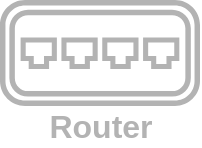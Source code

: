<mxfile version="24.7.17">
  <diagram name="Page-1" id="z6CM7dKWV7shoNMu55cp">
    <mxGraphModel dx="220" dy="131" grid="1" gridSize="10" guides="1" tooltips="1" connect="1" arrows="1" fold="1" page="1" pageScale="1" pageWidth="100" pageHeight="100" math="0" shadow="0">
      <root>
        <mxCell id="0" />
        <mxCell id="1" parent="0" />
        <mxCell id="U7n7m6CSGj_n9mzvVAhQ-1" value="Router" style="sketch=0;pointerEvents=1;shadow=0;dashed=0;html=1;strokeColor=none;fillColor=#B3B3B3;aspect=fixed;labelPosition=center;verticalLabelPosition=bottom;verticalAlign=top;align=center;outlineConnect=0;shape=mxgraph.vvd.virtual_switch;fontSize=16;fontStyle=1;spacing=-4;fontColor=#B3B3B3;" vertex="1" parent="1">
          <mxGeometry y="15" width="100" height="53" as="geometry" />
        </mxCell>
      </root>
    </mxGraphModel>
  </diagram>
</mxfile>
